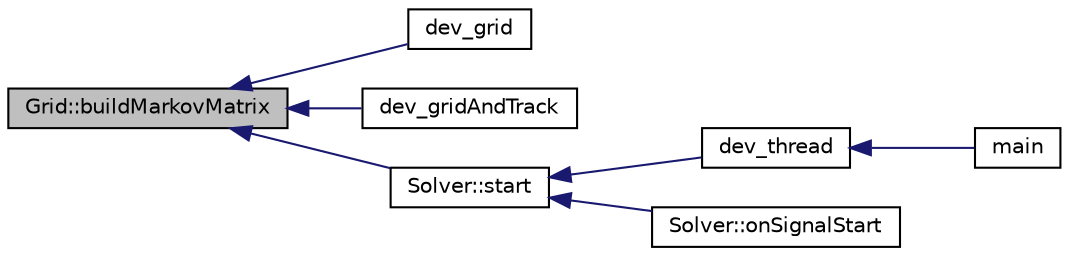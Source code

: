 digraph "Grid::buildMarkovMatrix"
{
 // INTERACTIVE_SVG=YES
  bgcolor="transparent";
  edge [fontname="Helvetica",fontsize="10",labelfontname="Helvetica",labelfontsize="10"];
  node [fontname="Helvetica",fontsize="10",shape=record];
  rankdir="LR";
  Node1 [label="Grid::buildMarkovMatrix",height=0.2,width=0.4,color="black", fillcolor="grey75", style="filled", fontcolor="black"];
  Node1 -> Node2 [dir="back",color="midnightblue",fontsize="10",style="solid",fontname="Helvetica"];
  Node2 [label="dev_grid",height=0.2,width=0.4,color="black",URL="$main_8cpp.html#a640261e473790d1a87c2f33332460793"];
  Node1 -> Node3 [dir="back",color="midnightblue",fontsize="10",style="solid",fontname="Helvetica"];
  Node3 [label="dev_gridAndTrack",height=0.2,width=0.4,color="black",URL="$main_8cpp.html#a141063eccadf0e03662d414d897d9f5d"];
  Node1 -> Node4 [dir="back",color="midnightblue",fontsize="10",style="solid",fontname="Helvetica"];
  Node4 [label="Solver::start",height=0.2,width=0.4,color="black",URL="$class_solver.html#a97bc7169c18b339fecd4937150f907c3"];
  Node4 -> Node5 [dir="back",color="midnightblue",fontsize="10",style="solid",fontname="Helvetica"];
  Node5 [label="dev_thread",height=0.2,width=0.4,color="black",URL="$main_8cpp.html#a9dd67c19acf7317c6296b63e29dcfab9"];
  Node5 -> Node6 [dir="back",color="midnightblue",fontsize="10",style="solid",fontname="Helvetica"];
  Node6 [label="main",height=0.2,width=0.4,color="black",URL="$main_8cpp.html#a0ddf1224851353fc92bfbff6f499fa97"];
  Node4 -> Node7 [dir="back",color="midnightblue",fontsize="10",style="solid",fontname="Helvetica"];
  Node7 [label="Solver::onSignalStart",height=0.2,width=0.4,color="black",URL="$class_solver.html#a323c9c0407f26a2ed3ec3ff5ed02a760"];
}
